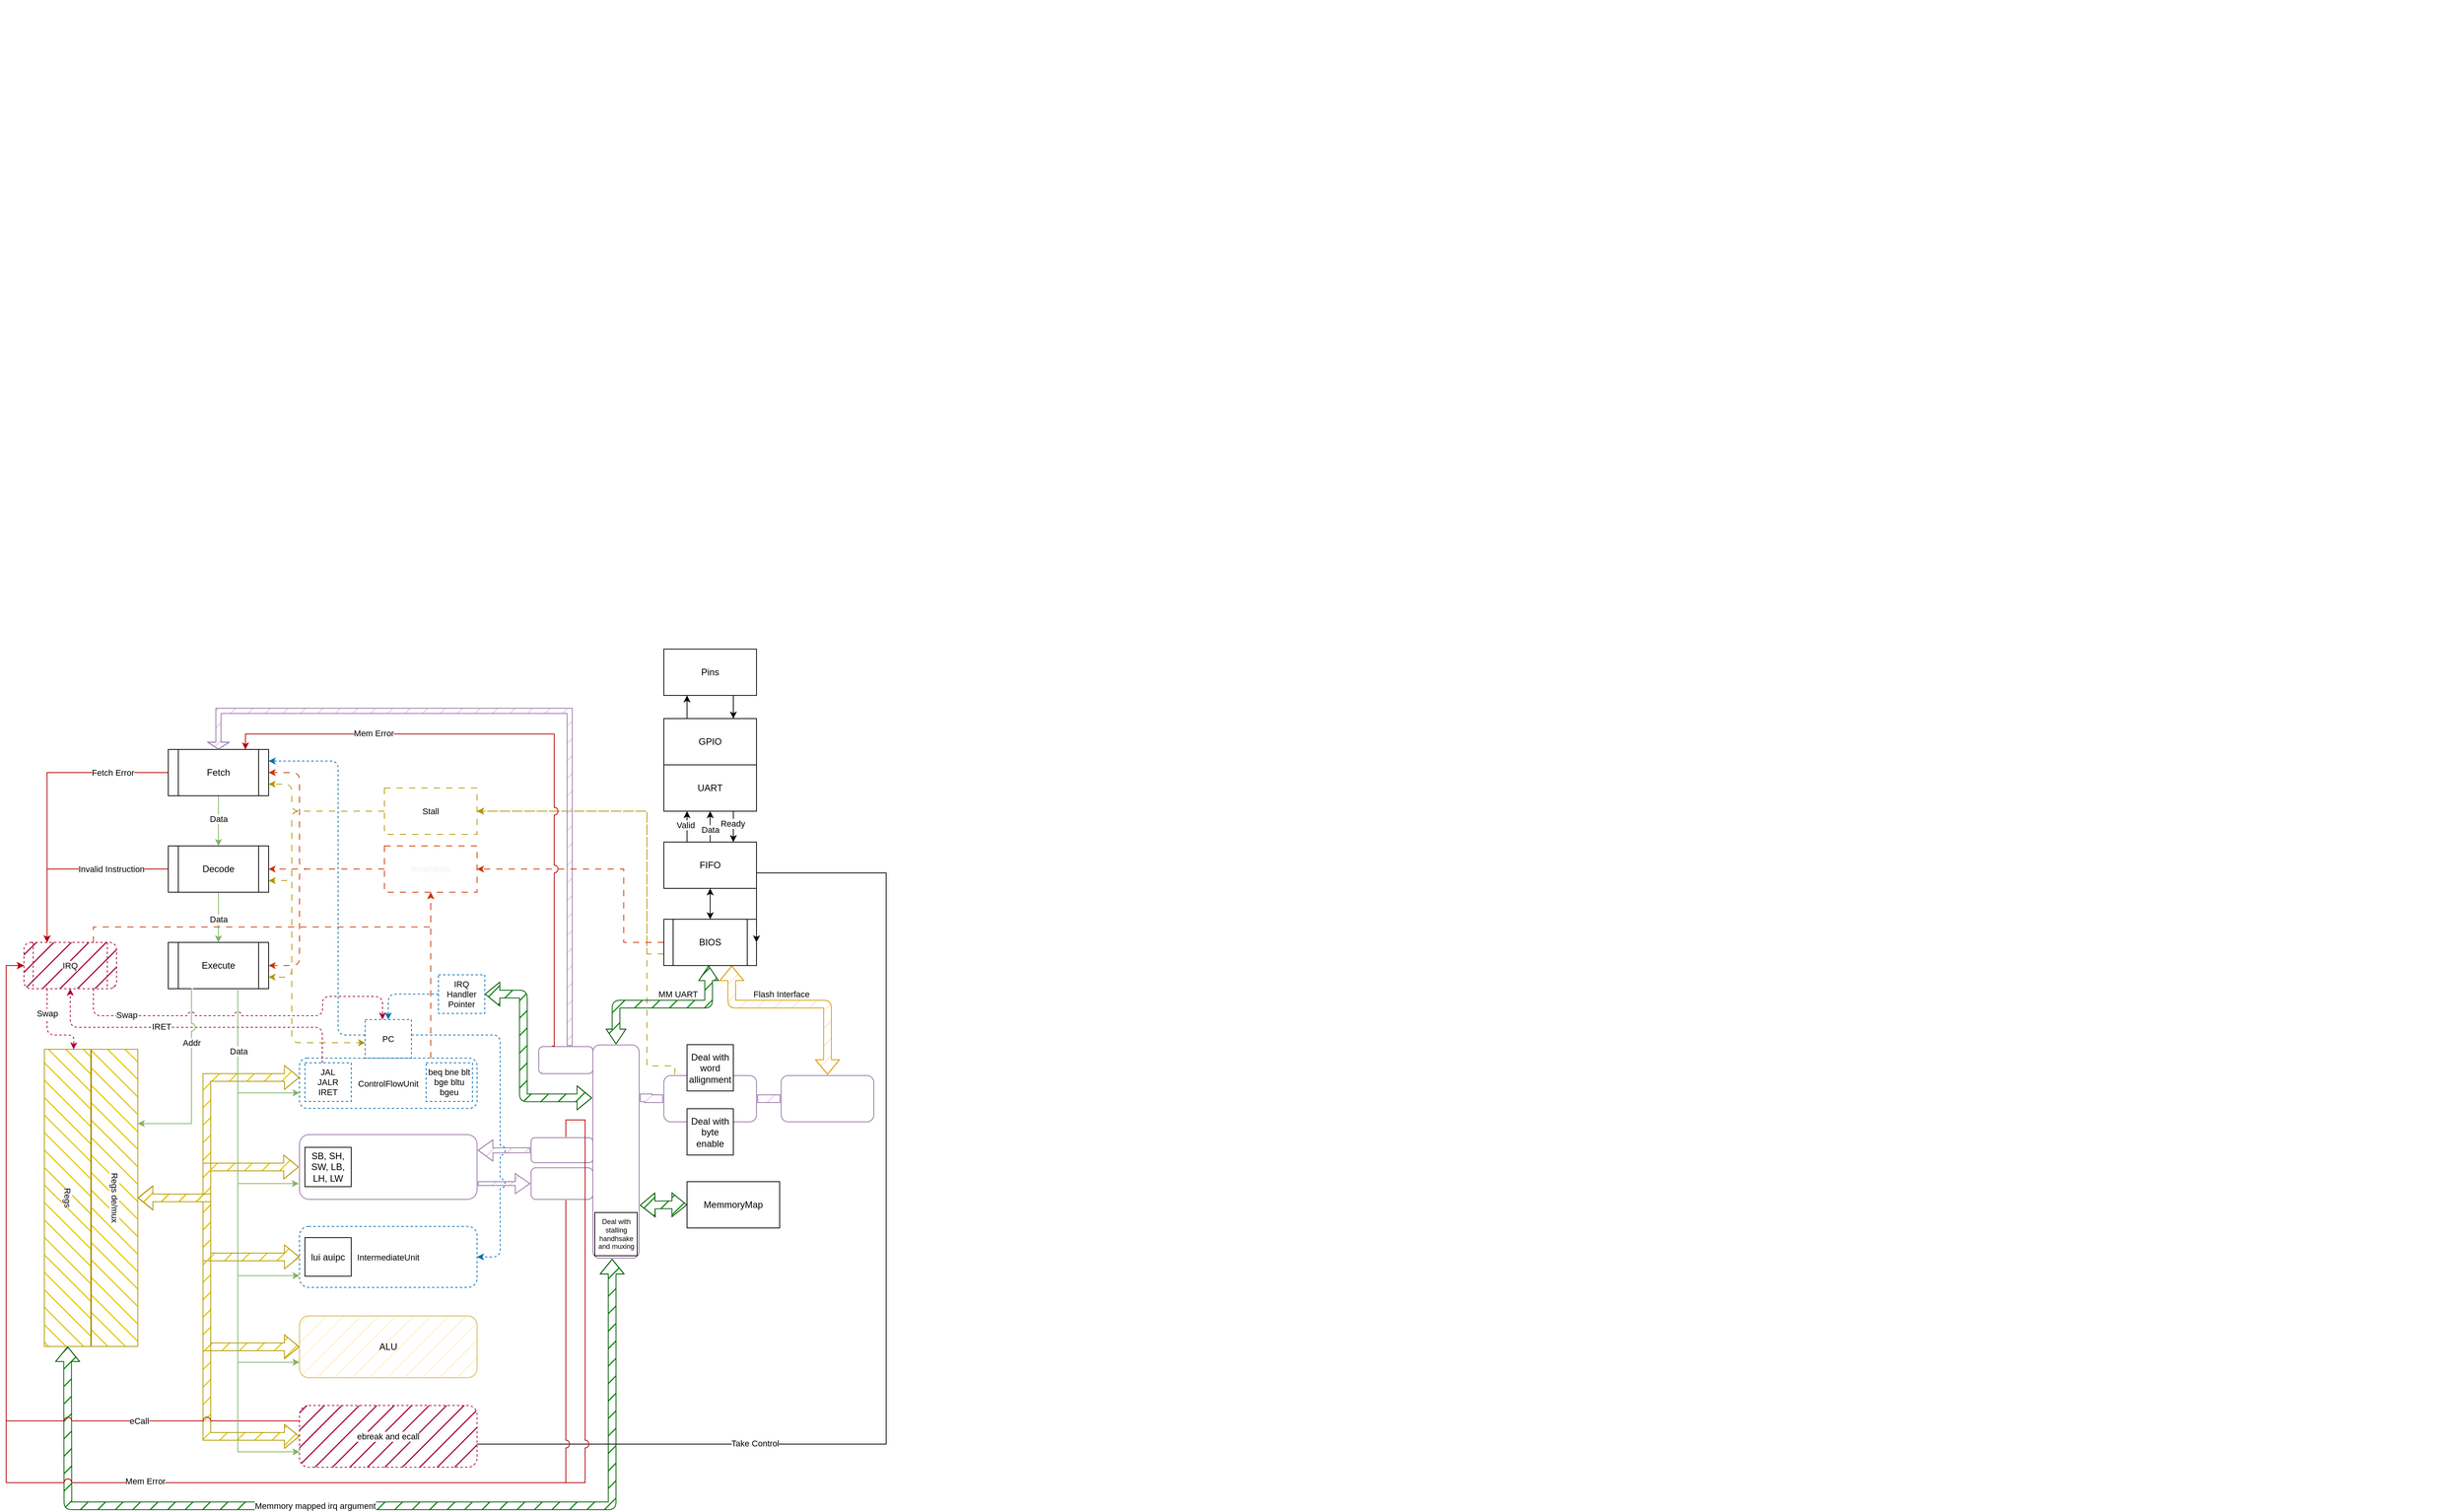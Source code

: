 <mxfile version="24.7.17">
  <diagram name="Page-1" id="JKw6xTFxa0xERZgipNU3">
    <mxGraphModel dx="1834" dy="2072" grid="1" gridSize="10" guides="1" tooltips="1" connect="1" arrows="1" fold="1" page="0" pageScale="1" pageWidth="850" pageHeight="1100" math="0" shadow="0">
      <root>
        <mxCell id="0" />
        <mxCell id="1" parent="0" />
        <mxCell id="pHQBSKNXJPz8SyYSF_2L-195" style="edgeStyle=orthogonalEdgeStyle;rounded=1;orthogonalLoop=1;jettySize=auto;html=1;entryX=1;entryY=0.5;entryDx=0;entryDy=0;strokeColor=#005700;align=center;verticalAlign=middle;fontFamily=Helvetica;fontSize=11;fontColor=default;labelBackgroundColor=default;endArrow=classic;curved=0;fillColor=#008a00;fillStyle=hatch;startArrow=block;shape=flexArrow;" edge="1" parent="1">
          <mxGeometry relative="1" as="geometry">
            <mxPoint x="-0.371" y="613.5" as="sourcePoint" />
            <mxPoint x="705.005" y="500.125" as="targetPoint" />
            <Array as="points">
              <mxPoint y="670" />
              <mxPoint y="740" />
              <mxPoint y="820" />
              <mxPoint x="705" y="820" />
            </Array>
          </mxGeometry>
        </mxCell>
        <mxCell id="pHQBSKNXJPz8SyYSF_2L-196" value="Memmory mapped irq argument" style="edgeLabel;html=1;align=center;verticalAlign=middle;resizable=0;points=[];" vertex="1" connectable="0" parent="pHQBSKNXJPz8SyYSF_2L-195">
          <mxGeometry x="-0.259" y="-1" relative="1" as="geometry">
            <mxPoint x="70" y="-1" as="offset" />
          </mxGeometry>
        </mxCell>
        <mxCell id="pHQBSKNXJPz8SyYSF_2L-239" style="edgeStyle=orthogonalEdgeStyle;rounded=0;orthogonalLoop=1;jettySize=auto;html=1;exitX=0;exitY=0.75;exitDx=0;exitDy=0;dashed=1;strokeColor=#B09500;align=center;verticalAlign=middle;fontFamily=Helvetica;fontSize=11;fontColor=default;labelBackgroundColor=default;startArrow=none;startFill=0;endArrow=classic;fillColor=#e3c800;jumpStyle=none;jumpSize=15;dashPattern=8 8;entryX=1;entryY=0.5;entryDx=0;entryDy=0;" edge="1" parent="1" source="pHQBSKNXJPz8SyYSF_2L-92" target="pHQBSKNXJPz8SyYSF_2L-231">
          <mxGeometry relative="1" as="geometry">
            <mxPoint x="540" y="-60" as="targetPoint" />
            <Array as="points">
              <mxPoint x="750" y="105" />
              <mxPoint x="750" y="-80" />
            </Array>
          </mxGeometry>
        </mxCell>
        <mxCell id="pHQBSKNXJPz8SyYSF_2L-255" style="edgeStyle=orthogonalEdgeStyle;rounded=0;orthogonalLoop=1;jettySize=auto;html=1;entryX=0.5;entryY=0;entryDx=0;entryDy=0;startArrow=classic;startFill=1;fillColor=#e3c800;fillStyle=hatch;strokeColor=#B09500;shape=flexArrow;" edge="1" parent="1" source="pHQBSKNXJPz8SyYSF_2L-34" target="pHQBSKNXJPz8SyYSF_2L-133">
          <mxGeometry relative="1" as="geometry">
            <Array as="points">
              <mxPoint x="180" y="265" />
              <mxPoint x="180" y="421" />
            </Array>
          </mxGeometry>
        </mxCell>
        <mxCell id="pHQBSKNXJPz8SyYSF_2L-282" style="edgeStyle=orthogonalEdgeStyle;rounded=1;orthogonalLoop=1;jettySize=auto;html=1;entryX=0.5;entryY=1;entryDx=0;entryDy=0;dashed=1;strokeColor=#A50040;align=center;verticalAlign=middle;fontFamily=Helvetica;fontSize=11;fontColor=default;labelBackgroundColor=default;jumpStyle=arc;jumpSize=10;endArrow=classic;curved=0;fillColor=#d80073;exitX=0;exitY=0;exitDx=22.5;exitDy=0;exitPerimeter=0;" edge="1" parent="1" source="pHQBSKNXJPz8SyYSF_2L-39" target="pHQBSKNXJPz8SyYSF_2L-181">
          <mxGeometry relative="1" as="geometry">
            <mxPoint x="280" y="230" as="sourcePoint" />
            <Array as="points">
              <mxPoint x="330" y="200" />
              <mxPoint x="3" y="200" />
            </Array>
          </mxGeometry>
        </mxCell>
        <mxCell id="pHQBSKNXJPz8SyYSF_2L-283" value="IRET" style="edgeLabel;html=1;align=center;verticalAlign=middle;resizable=0;points=[];" vertex="1" connectable="0" parent="pHQBSKNXJPz8SyYSF_2L-282">
          <mxGeometry x="0.061" y="2" relative="1" as="geometry">
            <mxPoint x="-31" y="-3" as="offset" />
          </mxGeometry>
        </mxCell>
        <mxCell id="pHQBSKNXJPz8SyYSF_2L-34" value="ControlFlowUnit" style="rounded=1;whiteSpace=wrap;html=1;align=center;labelPosition=center;verticalLabelPosition=middle;verticalAlign=middle;dashed=1;strokeColor=#006EAF;fontFamily=Helvetica;fontSize=11;fontColor=default;labelBackgroundColor=default;fillColor=none;" vertex="1" parent="1">
          <mxGeometry x="300" y="240" width="230" height="65" as="geometry" />
        </mxCell>
        <mxCell id="pHQBSKNXJPz8SyYSF_2L-62" style="edgeStyle=orthogonalEdgeStyle;rounded=0;orthogonalLoop=1;jettySize=auto;html=1;entryX=0.5;entryY=0;entryDx=0;entryDy=0;fillColor=#d5e8d4;strokeColor=#82b366;" edge="1" parent="1" source="pHQBSKNXJPz8SyYSF_2L-35" target="pHQBSKNXJPz8SyYSF_2L-36">
          <mxGeometry relative="1" as="geometry" />
        </mxCell>
        <mxCell id="pHQBSKNXJPz8SyYSF_2L-91" value="Data" style="edgeLabel;html=1;align=center;verticalAlign=middle;resizable=0;points=[];" vertex="1" connectable="0" parent="pHQBSKNXJPz8SyYSF_2L-62">
          <mxGeometry x="-0.486" y="-1" relative="1" as="geometry">
            <mxPoint x="1" y="13" as="offset" />
          </mxGeometry>
        </mxCell>
        <mxCell id="pHQBSKNXJPz8SyYSF_2L-203" style="edgeStyle=orthogonalEdgeStyle;rounded=0;orthogonalLoop=1;jettySize=auto;html=1;entryX=0.25;entryY=0;entryDx=0;entryDy=0;strokeColor=#B20000;align=center;verticalAlign=middle;fontFamily=Helvetica;fontSize=11;fontColor=default;labelBackgroundColor=default;endArrow=classic;fillColor=#e51400;" edge="1" parent="1" source="pHQBSKNXJPz8SyYSF_2L-35" target="pHQBSKNXJPz8SyYSF_2L-181">
          <mxGeometry relative="1" as="geometry" />
        </mxCell>
        <mxCell id="pHQBSKNXJPz8SyYSF_2L-206" value="Fetch Error" style="edgeLabel;html=1;align=center;verticalAlign=middle;resizable=0;points=[];" vertex="1" connectable="0" parent="pHQBSKNXJPz8SyYSF_2L-203">
          <mxGeometry x="-0.55" y="-1" relative="1" as="geometry">
            <mxPoint x="13" y="1" as="offset" />
          </mxGeometry>
        </mxCell>
        <mxCell id="pHQBSKNXJPz8SyYSF_2L-35" value="Fetch" style="shape=process;whiteSpace=wrap;html=1;backgroundOutline=1;" vertex="1" parent="1">
          <mxGeometry x="130" y="-160" width="130" height="60" as="geometry" />
        </mxCell>
        <mxCell id="pHQBSKNXJPz8SyYSF_2L-61" style="edgeStyle=orthogonalEdgeStyle;rounded=0;orthogonalLoop=1;jettySize=auto;html=1;fillColor=#d5e8d4;strokeColor=#82b366;" edge="1" parent="1" source="pHQBSKNXJPz8SyYSF_2L-36" target="pHQBSKNXJPz8SyYSF_2L-37">
          <mxGeometry relative="1" as="geometry" />
        </mxCell>
        <mxCell id="pHQBSKNXJPz8SyYSF_2L-90" value="Data" style="edgeLabel;html=1;align=center;verticalAlign=middle;resizable=0;points=[];" vertex="1" connectable="0" parent="pHQBSKNXJPz8SyYSF_2L-61">
          <mxGeometry x="-0.267" relative="1" as="geometry">
            <mxPoint y="11" as="offset" />
          </mxGeometry>
        </mxCell>
        <mxCell id="pHQBSKNXJPz8SyYSF_2L-204" style="edgeStyle=orthogonalEdgeStyle;rounded=0;orthogonalLoop=1;jettySize=auto;html=1;entryX=0.25;entryY=0;entryDx=0;entryDy=0;strokeColor=#B20000;align=center;verticalAlign=middle;fontFamily=Helvetica;fontSize=11;fontColor=default;labelBackgroundColor=default;endArrow=classic;fillColor=#e51400;" edge="1" parent="1" source="pHQBSKNXJPz8SyYSF_2L-36" target="pHQBSKNXJPz8SyYSF_2L-181">
          <mxGeometry relative="1" as="geometry" />
        </mxCell>
        <mxCell id="pHQBSKNXJPz8SyYSF_2L-205" value="Invalid Instruction" style="edgeLabel;html=1;align=center;verticalAlign=middle;resizable=0;points=[];" vertex="1" connectable="0" parent="pHQBSKNXJPz8SyYSF_2L-204">
          <mxGeometry x="-0.32" relative="1" as="geometry">
            <mxPoint x="11" as="offset" />
          </mxGeometry>
        </mxCell>
        <mxCell id="pHQBSKNXJPz8SyYSF_2L-36" value="Decode" style="shape=process;whiteSpace=wrap;html=1;backgroundOutline=1;" vertex="1" parent="1">
          <mxGeometry x="130" y="-35" width="130" height="60" as="geometry" />
        </mxCell>
        <mxCell id="pHQBSKNXJPz8SyYSF_2L-37" value="Execute" style="shape=process;whiteSpace=wrap;html=1;backgroundOutline=1;" vertex="1" parent="1">
          <mxGeometry x="130" y="90" width="130" height="60" as="geometry" />
        </mxCell>
        <mxCell id="pHQBSKNXJPz8SyYSF_2L-247" style="edgeStyle=orthogonalEdgeStyle;rounded=0;orthogonalLoop=1;jettySize=auto;html=1;exitX=1;exitY=0.25;exitDx=0;exitDy=0;entryX=0;entryY=0.5;entryDx=0;entryDy=0;shape=flexArrow;fillColor=#e1d5e7;fillStyle=hatch;width=6.5;endSize=3.83;endWidth=13.25;startArrow=block;endArrow=none;endFill=0;strokeColor=#9673a6;" edge="1" parent="1" source="pHQBSKNXJPz8SyYSF_2L-38" target="pHQBSKNXJPz8SyYSF_2L-53">
          <mxGeometry relative="1" as="geometry" />
        </mxCell>
        <mxCell id="pHQBSKNXJPz8SyYSF_2L-254" style="edgeStyle=orthogonalEdgeStyle;rounded=0;orthogonalLoop=1;jettySize=auto;html=1;entryX=0.5;entryY=0;entryDx=0;entryDy=0;startArrow=classic;startFill=1;fillColor=#e3c800;fillStyle=hatch;strokeColor=#B09500;shape=flexArrow;" edge="1" parent="1" source="pHQBSKNXJPz8SyYSF_2L-38" target="pHQBSKNXJPz8SyYSF_2L-133">
          <mxGeometry relative="1" as="geometry">
            <Array as="points">
              <mxPoint x="180" y="381" />
              <mxPoint x="180" y="421" />
            </Array>
          </mxGeometry>
        </mxCell>
        <mxCell id="pHQBSKNXJPz8SyYSF_2L-38" value="LoadStoreUnit" style="rounded=1;whiteSpace=wrap;html=1;align=center;fillColor=none;strokeColor=#9673a6;fillStyle=hatch;fontColor=#ffffff;labelBackgroundColor=default;labelBorderColor=none;textShadow=0;glass=0;perimeterSpacing=1;" vertex="1" parent="1">
          <mxGeometry x="300" y="339" width="230" height="84" as="geometry" />
        </mxCell>
        <mxCell id="pHQBSKNXJPz8SyYSF_2L-39" value="JAL&lt;div&gt;JALR&lt;/div&gt;&lt;div&gt;IRET&lt;/div&gt;" style="shape=note;whiteSpace=wrap;html=1;backgroundOutline=1;darkOpacity=0.05;size=0;rounded=1;dashed=1;strokeColor=#006EAF;align=center;verticalAlign=middle;fontFamily=Helvetica;fontSize=11;fontColor=default;labelBackgroundColor=default;fillColor=none;" vertex="1" parent="1">
          <mxGeometry x="307" y="246" width="60" height="50" as="geometry" />
        </mxCell>
        <mxCell id="pHQBSKNXJPz8SyYSF_2L-40" value="SB, SH, SW, LB, LH, LW" style="shape=note;whiteSpace=wrap;html=1;backgroundOutline=1;darkOpacity=0.05;size=0;" vertex="1" parent="1">
          <mxGeometry x="307" y="355.5" width="60" height="51" as="geometry" />
        </mxCell>
        <mxCell id="pHQBSKNXJPz8SyYSF_2L-41" value="beq bne blt bge bltu bgeu" style="shape=note;whiteSpace=wrap;html=1;backgroundOutline=1;darkOpacity=0.05;size=0;rounded=1;dashed=1;strokeColor=#006EAF;align=center;verticalAlign=middle;fontFamily=Helvetica;fontSize=11;fontColor=default;labelBackgroundColor=default;fillColor=none;" vertex="1" parent="1">
          <mxGeometry x="464" y="246" width="60" height="50" as="geometry" />
        </mxCell>
        <mxCell id="pHQBSKNXJPz8SyYSF_2L-253" style="edgeStyle=orthogonalEdgeStyle;rounded=0;orthogonalLoop=1;jettySize=auto;html=1;entryX=0.5;entryY=0;entryDx=0;entryDy=0;startArrow=classic;startFill=1;fillColor=#e3c800;fillStyle=hatch;strokeColor=#B09500;shape=flexArrow;" edge="1" parent="1" source="pHQBSKNXJPz8SyYSF_2L-42" target="pHQBSKNXJPz8SyYSF_2L-133">
          <mxGeometry relative="1" as="geometry">
            <Array as="points">
              <mxPoint x="180" y="497" />
              <mxPoint x="180" y="421" />
            </Array>
          </mxGeometry>
        </mxCell>
        <mxCell id="pHQBSKNXJPz8SyYSF_2L-42" value="IntermediateUnit" style="rounded=1;whiteSpace=wrap;html=1;align=center;dashed=1;strokeColor=#006EAF;verticalAlign=middle;fontFamily=Helvetica;fontSize=11;fontColor=default;labelBackgroundColor=default;fillColor=none;" vertex="1" parent="1">
          <mxGeometry x="300" y="458" width="230" height="79" as="geometry" />
        </mxCell>
        <mxCell id="pHQBSKNXJPz8SyYSF_2L-43" value="lui auipc" style="shape=note;whiteSpace=wrap;html=1;backgroundOutline=1;darkOpacity=0.05;size=0;" vertex="1" parent="1">
          <mxGeometry x="307" y="472.5" width="60" height="50" as="geometry" />
        </mxCell>
        <mxCell id="pHQBSKNXJPz8SyYSF_2L-46" style="edgeStyle=orthogonalEdgeStyle;rounded=0;orthogonalLoop=1;jettySize=auto;html=1;entryX=0;entryY=0.5;entryDx=0;entryDy=0;fillStyle=hatch;strokeColor=#9673a6;align=center;verticalAlign=middle;fontFamily=Helvetica;fontSize=11;fontColor=default;labelBackgroundColor=default;endArrow=none;endFill=0;fillColor=#e1d5e7;shape=flexArrow;" edge="1" parent="1" source="pHQBSKNXJPz8SyYSF_2L-44" target="pHQBSKNXJPz8SyYSF_2L-45">
          <mxGeometry relative="1" as="geometry" />
        </mxCell>
        <mxCell id="pHQBSKNXJPz8SyYSF_2L-49" style="edgeStyle=orthogonalEdgeStyle;rounded=0;orthogonalLoop=1;jettySize=auto;html=1;entryX=0.25;entryY=0;entryDx=0;entryDy=0;shape=flexArrow;endArrow=none;endFill=0;fillColor=#e1d5e7;fillStyle=hatch;strokeColor=#9673a6;" edge="1" parent="1" source="pHQBSKNXJPz8SyYSF_2L-44" target="pHQBSKNXJPz8SyYSF_2L-48">
          <mxGeometry relative="1" as="geometry" />
        </mxCell>
        <mxCell id="pHQBSKNXJPz8SyYSF_2L-238" style="edgeStyle=orthogonalEdgeStyle;rounded=0;orthogonalLoop=1;jettySize=auto;html=1;dashed=1;strokeColor=#B09500;align=center;verticalAlign=middle;fontFamily=Helvetica;fontSize=11;fontColor=default;labelBackgroundColor=default;startArrow=none;startFill=0;endArrow=classic;fillColor=#e3c800;dashPattern=8 8;jumpStyle=none;jumpSize=15;entryX=1;entryY=0.5;entryDx=0;entryDy=0;exitX=0.125;exitY=-0.01;exitDx=0;exitDy=0;exitPerimeter=0;" edge="1" parent="1" source="pHQBSKNXJPz8SyYSF_2L-44" target="pHQBSKNXJPz8SyYSF_2L-231">
          <mxGeometry relative="1" as="geometry">
            <mxPoint x="780" y="230" as="sourcePoint" />
            <mxPoint x="570" y="-50" as="targetPoint" />
            <Array as="points">
              <mxPoint x="787" y="250" />
              <mxPoint x="750" y="250" />
              <mxPoint x="750" y="-80" />
            </Array>
          </mxGeometry>
        </mxCell>
        <mxCell id="pHQBSKNXJPz8SyYSF_2L-44" value="MemoryAccessUnit " style="rounded=1;whiteSpace=wrap;html=1;fillStyle=hatch;strokeColor=#9673a6;align=center;verticalAlign=middle;fontFamily=Helvetica;fontSize=12;fontColor=#ffffff;labelBorderColor=none;labelBackgroundColor=default;fillColor=none;glass=0;perimeterSpacing=1;" vertex="1" parent="1">
          <mxGeometry x="772" y="262.5" width="120" height="60" as="geometry" />
        </mxCell>
        <mxCell id="pHQBSKNXJPz8SyYSF_2L-45" value="RAM (Byte[4] window)&lt;div&gt;Word sized&lt;/div&gt;" style="rounded=1;whiteSpace=wrap;html=1;fillStyle=hatch;strokeColor=#9673a6;align=center;verticalAlign=middle;fontFamily=Helvetica;fontSize=12;fontColor=#ffffff;labelBorderColor=none;labelBackgroundColor=default;fillColor=none;glass=0;perimeterSpacing=1;" vertex="1" parent="1">
          <mxGeometry x="924" y="262.5" width="120" height="60" as="geometry" />
        </mxCell>
        <mxCell id="pHQBSKNXJPz8SyYSF_2L-47" value="Deal with byte enable" style="shape=note;whiteSpace=wrap;html=1;backgroundOutline=1;darkOpacity=0.05;size=0;" vertex="1" parent="1">
          <mxGeometry x="802" y="305.5" width="60" height="60" as="geometry" />
        </mxCell>
        <mxCell id="pHQBSKNXJPz8SyYSF_2L-240" value="&lt;div&gt;&lt;br&gt;&lt;/div&gt;&lt;div&gt;&lt;br&gt;&lt;/div&gt;" style="edgeStyle=orthogonalEdgeStyle;rounded=1;orthogonalLoop=1;jettySize=auto;html=1;jumpStyle=arc;jumpSize=10;fillStyle=hatch;strokeColor=#005700;align=center;verticalAlign=middle;fontFamily=Helvetica;fontSize=11;fontColor=default;labelBackgroundColor=default;startArrow=block;endArrow=classic;curved=0;fillColor=#008a00;endWidth=14.483;startWidth=14.483;shape=flexArrow;" edge="1" parent="1" source="pHQBSKNXJPz8SyYSF_2L-48" target="pHQBSKNXJPz8SyYSF_2L-92">
          <mxGeometry relative="1" as="geometry">
            <Array as="points">
              <mxPoint x="710" y="170" />
              <mxPoint x="830" y="170" />
            </Array>
          </mxGeometry>
        </mxCell>
        <mxCell id="pHQBSKNXJPz8SyYSF_2L-242" value="MM UART" style="edgeLabel;html=1;align=center;verticalAlign=middle;resizable=0;points=[];rounded=1;dashed=1;dashPattern=8 8;fillStyle=hatch;strokeColor=#005700;fontFamily=Helvetica;fontSize=11;fontColor=default;labelBackgroundColor=default;fillColor=#008a00;" vertex="1" connectable="0" parent="pHQBSKNXJPz8SyYSF_2L-240">
          <mxGeometry x="-0.777" relative="1" as="geometry">
            <mxPoint x="80" y="-41" as="offset" />
          </mxGeometry>
        </mxCell>
        <mxCell id="pHQBSKNXJPz8SyYSF_2L-48" value="MemArbiter" style="rounded=1;whiteSpace=wrap;html=1;rotation=90;fillStyle=hatch;strokeColor=#9673a6;align=center;verticalAlign=middle;fontFamily=Helvetica;fontSize=12;fontColor=#ffffff;labelBorderColor=none;labelBackgroundColor=default;fillColor=none;glass=0;perimeterSpacing=1;" vertex="1" parent="1">
          <mxGeometry x="571.88" y="331" width="276.25" height="60" as="geometry" />
        </mxCell>
        <mxCell id="pHQBSKNXJPz8SyYSF_2L-50" value="Deal with stalling handhsake and muxing" style="shape=note;whiteSpace=wrap;html=1;backgroundOutline=1;darkOpacity=0.05;size=0;fontSize=9;" vertex="1" parent="1">
          <mxGeometry x="682.5" y="440" width="55" height="56" as="geometry" />
        </mxCell>
        <mxCell id="pHQBSKNXJPz8SyYSF_2L-248" style="edgeStyle=orthogonalEdgeStyle;rounded=0;orthogonalLoop=1;jettySize=auto;html=1;entryX=1;entryY=0.75;entryDx=0;entryDy=0;shape=flexArrow;width=5;endSize=5;fillColor=#e1d5e7;fillStyle=hatch;endWidth=12.5;startArrow=block;endArrow=none;endFill=0;strokeColor=#9673a6;" edge="1" parent="1" source="pHQBSKNXJPz8SyYSF_2L-51" target="pHQBSKNXJPz8SyYSF_2L-38">
          <mxGeometry relative="1" as="geometry" />
        </mxCell>
        <mxCell id="pHQBSKNXJPz8SyYSF_2L-51" value="Write Port" style="rounded=1;whiteSpace=wrap;html=1;fillStyle=hatch;strokeColor=#9673a6;align=center;verticalAlign=middle;fontFamily=Helvetica;fontSize=12;fontColor=#ffffff;labelBorderColor=none;labelBackgroundColor=default;fillColor=none;glass=0;perimeterSpacing=1;" vertex="1" parent="1">
          <mxGeometry x="600" y="382" width="80" height="41" as="geometry" />
        </mxCell>
        <mxCell id="pHQBSKNXJPz8SyYSF_2L-169" style="edgeStyle=orthogonalEdgeStyle;rounded=0;orthogonalLoop=1;jettySize=auto;html=1;entryX=0.5;entryY=0;entryDx=0;entryDy=0;jumpStyle=arc;jumpSize=10;shape=flexArrow;fillColor=#e1d5e7;fillStyle=hatch;strokeWidth=1;strokeColor=#9673a6;align=center;verticalAlign=middle;fontFamily=Helvetica;fontSize=11;fontColor=default;labelBackgroundColor=default;endArrow=classic;endSize=2.608;width=6.667;" edge="1" parent="1" source="pHQBSKNXJPz8SyYSF_2L-52" target="pHQBSKNXJPz8SyYSF_2L-35">
          <mxGeometry relative="1" as="geometry">
            <Array as="points">
              <mxPoint x="650" y="-210" />
              <mxPoint x="195" y="-210" />
            </Array>
          </mxGeometry>
        </mxCell>
        <mxCell id="pHQBSKNXJPz8SyYSF_2L-52" value="Read Port&lt;div&gt;A&lt;/div&gt;" style="rounded=1;whiteSpace=wrap;html=1;fillStyle=hatch;strokeColor=#9673a6;align=center;verticalAlign=middle;fontFamily=Helvetica;fontSize=12;fontColor=#ffffff;labelBorderColor=none;labelBackgroundColor=default;fillColor=none;glass=0;perimeterSpacing=1;" vertex="1" parent="1">
          <mxGeometry x="610" y="225" width="70" height="35" as="geometry" />
        </mxCell>
        <mxCell id="pHQBSKNXJPz8SyYSF_2L-53" value="Read Port&lt;div&gt;B&lt;/div&gt;" style="rounded=1;whiteSpace=wrap;html=1;fillStyle=hatch;strokeColor=#9673a6;align=center;verticalAlign=middle;fontFamily=Helvetica;fontSize=12;fontColor=#ffffff;labelBorderColor=none;labelBackgroundColor=default;fillColor=none;glass=0;perimeterSpacing=1;" vertex="1" parent="1">
          <mxGeometry x="600" y="343" width="80" height="32.5" as="geometry" />
        </mxCell>
        <mxCell id="pHQBSKNXJPz8SyYSF_2L-143" style="edgeStyle=orthogonalEdgeStyle;rounded=1;orthogonalLoop=1;jettySize=auto;html=1;entryX=1;entryY=0.5;entryDx=0;entryDy=0;dashed=1;strokeColor=#006EAF;align=center;verticalAlign=middle;fontFamily=Helvetica;fontSize=11;fontColor=default;labelBackgroundColor=default;endArrow=classic;curved=0;fillColor=#1ba1e2;jumpStyle=arc;jumpSize=13;" edge="1" parent="1" source="pHQBSKNXJPz8SyYSF_2L-57" target="pHQBSKNXJPz8SyYSF_2L-42">
          <mxGeometry relative="1" as="geometry">
            <Array as="points">
              <mxPoint x="560" y="210" />
              <mxPoint x="560" y="498" />
            </Array>
          </mxGeometry>
        </mxCell>
        <mxCell id="pHQBSKNXJPz8SyYSF_2L-57" value="PC" style="shape=note;whiteSpace=wrap;html=1;backgroundOutline=1;darkOpacity=0.05;size=0;rounded=1;dashed=1;strokeColor=#006EAF;align=center;verticalAlign=middle;fontFamily=Helvetica;fontSize=11;fontColor=default;labelBackgroundColor=default;fillColor=none;" vertex="1" parent="1">
          <mxGeometry x="385" y="190" width="60" height="50" as="geometry" />
        </mxCell>
        <mxCell id="pHQBSKNXJPz8SyYSF_2L-93" style="edgeStyle=orthogonalEdgeStyle;rounded=1;orthogonalLoop=1;jettySize=auto;html=1;fillStyle=hatch;strokeColor=#d79b00;align=center;verticalAlign=middle;fontFamily=Helvetica;fontSize=11;fontColor=default;labelBackgroundColor=default;jumpStyle=arc;jumpSize=10;startArrow=block;endArrow=classic;curved=0;fillColor=#ffe6cc;shape=flexArrow;" edge="1" parent="1" source="pHQBSKNXJPz8SyYSF_2L-92" target="pHQBSKNXJPz8SyYSF_2L-45">
          <mxGeometry relative="1" as="geometry">
            <Array as="points">
              <mxPoint x="860" y="170" />
              <mxPoint x="984" y="170" />
            </Array>
          </mxGeometry>
        </mxCell>
        <mxCell id="pHQBSKNXJPz8SyYSF_2L-243" value="Flash Interface" style="edgeLabel;html=1;align=center;verticalAlign=middle;resizable=0;points=[];rounded=1;fillStyle=hatch;strokeColor=#005700;fontFamily=Helvetica;fontSize=11;fontColor=default;labelBackgroundColor=default;fillColor=#008a00;" vertex="1" connectable="0" parent="pHQBSKNXJPz8SyYSF_2L-93">
          <mxGeometry x="-0.062" y="-2" relative="1" as="geometry">
            <mxPoint x="-11" y="-15" as="offset" />
          </mxGeometry>
        </mxCell>
        <mxCell id="pHQBSKNXJPz8SyYSF_2L-145" style="edgeStyle=orthogonalEdgeStyle;rounded=0;orthogonalLoop=1;jettySize=auto;html=1;entryX=1;entryY=0.5;entryDx=0;entryDy=0;jumpStyle=none;jumpSize=15;dashed=1;dashPattern=8 8;strokeColor=#C73500;align=center;verticalAlign=middle;fontFamily=Helvetica;fontSize=11;fontColor=default;labelBackgroundColor=default;endArrow=classic;fillColor=#fa6800;" edge="1" parent="1" source="pHQBSKNXJPz8SyYSF_2L-92" target="pHQBSKNXJPz8SyYSF_2L-116">
          <mxGeometry relative="1" as="geometry">
            <Array as="points">
              <mxPoint x="720" y="90" />
              <mxPoint x="720" y="-5" />
            </Array>
          </mxGeometry>
        </mxCell>
        <mxCell id="pHQBSKNXJPz8SyYSF_2L-92" value="BIOS" style="shape=process;whiteSpace=wrap;html=1;backgroundOutline=1;" vertex="1" parent="1">
          <mxGeometry x="772" y="60" width="120" height="60" as="geometry" />
        </mxCell>
        <mxCell id="pHQBSKNXJPz8SyYSF_2L-101" style="edgeStyle=orthogonalEdgeStyle;rounded=0;orthogonalLoop=1;jettySize=auto;html=1;exitX=0.25;exitY=0;exitDx=0;exitDy=0;entryX=0.25;entryY=1;entryDx=0;entryDy=0;" edge="1" parent="1" source="pHQBSKNXJPz8SyYSF_2L-95" target="pHQBSKNXJPz8SyYSF_2L-99">
          <mxGeometry relative="1" as="geometry" />
        </mxCell>
        <mxCell id="pHQBSKNXJPz8SyYSF_2L-95" value="GPIO" style="rounded=0;whiteSpace=wrap;html=1;" vertex="1" parent="1">
          <mxGeometry x="772" y="-200" width="120" height="60" as="geometry" />
        </mxCell>
        <mxCell id="pHQBSKNXJPz8SyYSF_2L-126" style="edgeStyle=orthogonalEdgeStyle;rounded=0;orthogonalLoop=1;jettySize=auto;html=1;exitX=0.75;exitY=1;exitDx=0;exitDy=0;entryX=0.75;entryY=0;entryDx=0;entryDy=0;" edge="1" parent="1" source="pHQBSKNXJPz8SyYSF_2L-96" target="pHQBSKNXJPz8SyYSF_2L-121">
          <mxGeometry relative="1" as="geometry" />
        </mxCell>
        <mxCell id="pHQBSKNXJPz8SyYSF_2L-127" value="Ready" style="edgeLabel;html=1;align=center;verticalAlign=middle;resizable=0;points=[];" vertex="1" connectable="0" parent="pHQBSKNXJPz8SyYSF_2L-126">
          <mxGeometry x="-0.2" y="-1" relative="1" as="geometry">
            <mxPoint as="offset" />
          </mxGeometry>
        </mxCell>
        <mxCell id="pHQBSKNXJPz8SyYSF_2L-96" value="UART" style="rounded=0;whiteSpace=wrap;html=1;" vertex="1" parent="1">
          <mxGeometry x="772" y="-140" width="120" height="60" as="geometry" />
        </mxCell>
        <mxCell id="pHQBSKNXJPz8SyYSF_2L-102" style="edgeStyle=orthogonalEdgeStyle;rounded=0;orthogonalLoop=1;jettySize=auto;html=1;exitX=0.75;exitY=1;exitDx=0;exitDy=0;entryX=0.75;entryY=0;entryDx=0;entryDy=0;" edge="1" parent="1" source="pHQBSKNXJPz8SyYSF_2L-99" target="pHQBSKNXJPz8SyYSF_2L-95">
          <mxGeometry relative="1" as="geometry" />
        </mxCell>
        <mxCell id="pHQBSKNXJPz8SyYSF_2L-99" value="Pins" style="rounded=0;whiteSpace=wrap;html=1;" vertex="1" parent="1">
          <mxGeometry x="772" y="-290" width="120" height="60" as="geometry" />
        </mxCell>
        <mxCell id="pHQBSKNXJPz8SyYSF_2L-252" style="edgeStyle=orthogonalEdgeStyle;rounded=0;orthogonalLoop=1;jettySize=auto;html=1;entryX=0.5;entryY=0;entryDx=0;entryDy=0;startArrow=classic;startFill=1;fillColor=#e3c800;fillStyle=hatch;strokeColor=#B09500;shape=flexArrow;" edge="1" parent="1" source="pHQBSKNXJPz8SyYSF_2L-109" target="pHQBSKNXJPz8SyYSF_2L-133">
          <mxGeometry relative="1" as="geometry">
            <Array as="points">
              <mxPoint x="180" y="614" />
              <mxPoint x="180" y="421" />
            </Array>
          </mxGeometry>
        </mxCell>
        <mxCell id="pHQBSKNXJPz8SyYSF_2L-109" value="ALU" style="rounded=1;whiteSpace=wrap;html=1;align=center;fillColor=#fff2cc;strokeColor=#d6b656;fillStyle=hatch;" vertex="1" parent="1">
          <mxGeometry x="300" y="574" width="230" height="80" as="geometry" />
        </mxCell>
        <mxCell id="pHQBSKNXJPz8SyYSF_2L-111" style="edgeStyle=orthogonalEdgeStyle;rounded=0;orthogonalLoop=1;jettySize=auto;html=1;entryX=1;entryY=0.5;entryDx=0;entryDy=0;" edge="1" parent="1" source="pHQBSKNXJPz8SyYSF_2L-110" target="pHQBSKNXJPz8SyYSF_2L-92">
          <mxGeometry relative="1" as="geometry">
            <Array as="points">
              <mxPoint x="1060" y="740" />
              <mxPoint x="1060" />
            </Array>
          </mxGeometry>
        </mxCell>
        <mxCell id="pHQBSKNXJPz8SyYSF_2L-114" value="Take Control" style="edgeLabel;html=1;align=center;verticalAlign=middle;resizable=0;points=[];" vertex="1" connectable="0" parent="pHQBSKNXJPz8SyYSF_2L-111">
          <mxGeometry x="-0.529" y="1" relative="1" as="geometry">
            <mxPoint as="offset" />
          </mxGeometry>
        </mxCell>
        <mxCell id="pHQBSKNXJPz8SyYSF_2L-251" style="edgeStyle=orthogonalEdgeStyle;rounded=0;orthogonalLoop=1;jettySize=auto;html=1;entryX=0.5;entryY=0;entryDx=0;entryDy=0;startArrow=classic;startFill=1;fillColor=#e3c800;fillStyle=hatch;strokeColor=#B09500;shape=flexArrow;" edge="1" parent="1" source="pHQBSKNXJPz8SyYSF_2L-110" target="pHQBSKNXJPz8SyYSF_2L-133">
          <mxGeometry relative="1" as="geometry">
            <Array as="points">
              <mxPoint x="180" y="730" />
              <mxPoint x="180" y="421" />
            </Array>
          </mxGeometry>
        </mxCell>
        <mxCell id="pHQBSKNXJPz8SyYSF_2L-273" style="edgeStyle=orthogonalEdgeStyle;rounded=0;orthogonalLoop=1;jettySize=auto;html=1;entryX=0;entryY=0.5;entryDx=0;entryDy=0;strokeColor=#B20000;align=center;verticalAlign=middle;fontFamily=Helvetica;fontSize=11;fontColor=default;labelBackgroundColor=default;jumpStyle=arc;jumpSize=10;endArrow=classic;fillColor=#e51400;" edge="1" parent="1" source="pHQBSKNXJPz8SyYSF_2L-110" target="pHQBSKNXJPz8SyYSF_2L-181">
          <mxGeometry relative="1" as="geometry">
            <Array as="points">
              <mxPoint x="-80" y="710" />
              <mxPoint x="-80" y="120" />
            </Array>
          </mxGeometry>
        </mxCell>
        <mxCell id="pHQBSKNXJPz8SyYSF_2L-275" value="eCall" style="edgeLabel;html=1;align=center;verticalAlign=middle;resizable=0;points=[];" vertex="1" connectable="0" parent="pHQBSKNXJPz8SyYSF_2L-273">
          <mxGeometry x="-0.58" relative="1" as="geometry">
            <mxPoint as="offset" />
          </mxGeometry>
        </mxCell>
        <mxCell id="pHQBSKNXJPz8SyYSF_2L-110" value="ebreak and ecall" style="rounded=1;whiteSpace=wrap;html=1;align=center;dashed=1;strokeColor=#A50040;verticalAlign=middle;fontFamily=Helvetica;fontSize=11;fontColor=default;labelBackgroundColor=default;fillColor=#A50040;fillStyle=hatch;" vertex="1" parent="1">
          <mxGeometry x="300" y="690" width="230" height="80" as="geometry" />
        </mxCell>
        <mxCell id="pHQBSKNXJPz8SyYSF_2L-117" style="edgeStyle=orthogonalEdgeStyle;rounded=1;orthogonalLoop=1;jettySize=auto;html=1;entryX=1;entryY=0.5;entryDx=0;entryDy=0;dashed=1;dashPattern=8 8;fillColor=#fa6800;strokeColor=#C73500;jumpStyle=arc;jumpSize=10;curved=0;" edge="1" parent="1" source="pHQBSKNXJPz8SyYSF_2L-116" target="pHQBSKNXJPz8SyYSF_2L-36">
          <mxGeometry relative="1" as="geometry" />
        </mxCell>
        <mxCell id="pHQBSKNXJPz8SyYSF_2L-118" style="edgeStyle=orthogonalEdgeStyle;rounded=1;orthogonalLoop=1;jettySize=auto;html=1;dashed=1;dashPattern=8 8;fillColor=#fa6800;strokeColor=#C73500;jumpStyle=arc;jumpSize=10;curved=0;entryX=1;entryY=0.5;entryDx=0;entryDy=0;" edge="1" parent="1" source="pHQBSKNXJPz8SyYSF_2L-116" target="pHQBSKNXJPz8SyYSF_2L-35">
          <mxGeometry relative="1" as="geometry">
            <mxPoint x="280" y="-130" as="targetPoint" />
            <Array as="points">
              <mxPoint x="300" y="-5" />
              <mxPoint x="300" y="-130" />
            </Array>
          </mxGeometry>
        </mxCell>
        <mxCell id="pHQBSKNXJPz8SyYSF_2L-116" value="Invalidate" style="rounded=0;whiteSpace=wrap;html=1;dashed=1;dashPattern=8 8;fillColor=none;fontColor=#F0F0F0;strokeColor=#C73500;" vertex="1" parent="1">
          <mxGeometry x="410" y="-35" width="120" height="60" as="geometry" />
        </mxCell>
        <mxCell id="pHQBSKNXJPz8SyYSF_2L-124" style="edgeStyle=orthogonalEdgeStyle;rounded=0;orthogonalLoop=1;jettySize=auto;html=1;exitX=0.25;exitY=0;exitDx=0;exitDy=0;entryX=0.25;entryY=1;entryDx=0;entryDy=0;" edge="1" parent="1" source="pHQBSKNXJPz8SyYSF_2L-121" target="pHQBSKNXJPz8SyYSF_2L-96">
          <mxGeometry relative="1" as="geometry" />
        </mxCell>
        <mxCell id="pHQBSKNXJPz8SyYSF_2L-128" value="Valid" style="edgeLabel;html=1;align=center;verticalAlign=middle;resizable=0;points=[];" vertex="1" connectable="0" parent="pHQBSKNXJPz8SyYSF_2L-124">
          <mxGeometry x="0.1" y="2" relative="1" as="geometry">
            <mxPoint as="offset" />
          </mxGeometry>
        </mxCell>
        <mxCell id="pHQBSKNXJPz8SyYSF_2L-125" style="edgeStyle=orthogonalEdgeStyle;rounded=0;orthogonalLoop=1;jettySize=auto;html=1;exitX=0.5;exitY=0;exitDx=0;exitDy=0;entryX=0.5;entryY=1;entryDx=0;entryDy=0;" edge="1" parent="1" source="pHQBSKNXJPz8SyYSF_2L-121" target="pHQBSKNXJPz8SyYSF_2L-96">
          <mxGeometry relative="1" as="geometry" />
        </mxCell>
        <mxCell id="pHQBSKNXJPz8SyYSF_2L-129" value="Data" style="edgeLabel;html=1;align=center;verticalAlign=middle;resizable=0;points=[];" vertex="1" connectable="0" parent="pHQBSKNXJPz8SyYSF_2L-125">
          <mxGeometry x="-0.2" relative="1" as="geometry">
            <mxPoint as="offset" />
          </mxGeometry>
        </mxCell>
        <mxCell id="pHQBSKNXJPz8SyYSF_2L-144" style="edgeStyle=orthogonalEdgeStyle;rounded=0;orthogonalLoop=1;jettySize=auto;html=1;entryX=0.5;entryY=0;entryDx=0;entryDy=0;startArrow=classic;startFill=1;" edge="1" parent="1" source="pHQBSKNXJPz8SyYSF_2L-121" target="pHQBSKNXJPz8SyYSF_2L-92">
          <mxGeometry relative="1" as="geometry" />
        </mxCell>
        <mxCell id="pHQBSKNXJPz8SyYSF_2L-119" style="edgeStyle=orthogonalEdgeStyle;rounded=1;orthogonalLoop=1;jettySize=auto;html=1;entryX=1;entryY=0.5;entryDx=0;entryDy=0;dashed=1;dashPattern=8 8;fillColor=#fa6800;strokeColor=#C73500;jumpStyle=arc;jumpSize=10;curved=0;" edge="1" parent="1" source="pHQBSKNXJPz8SyYSF_2L-116" target="pHQBSKNXJPz8SyYSF_2L-37">
          <mxGeometry relative="1" as="geometry">
            <Array as="points">
              <mxPoint x="300" y="-5" />
              <mxPoint x="300" y="120" />
            </Array>
          </mxGeometry>
        </mxCell>
        <mxCell id="pHQBSKNXJPz8SyYSF_2L-121" value="FIFO" style="rounded=0;whiteSpace=wrap;html=1;" vertex="1" parent="1">
          <mxGeometry x="772" y="-40" width="120" height="60" as="geometry" />
        </mxCell>
        <mxCell id="pHQBSKNXJPz8SyYSF_2L-132" style="edgeStyle=orthogonalEdgeStyle;rounded=1;orthogonalLoop=1;jettySize=auto;html=1;entryX=0.75;entryY=0;entryDx=0;entryDy=0;fillStyle=hatch;strokeColor=#005700;align=center;verticalAlign=middle;fontFamily=Helvetica;fontSize=11;fontColor=default;labelBackgroundColor=default;startArrow=block;endArrow=classic;curved=0;fillColor=#008a00;shape=flexArrow;" edge="1" parent="1" source="pHQBSKNXJPz8SyYSF_2L-131" target="pHQBSKNXJPz8SyYSF_2L-48">
          <mxGeometry relative="1" as="geometry" />
        </mxCell>
        <mxCell id="pHQBSKNXJPz8SyYSF_2L-131" value="MemmoryMap" style="rounded=0;whiteSpace=wrap;html=1;" vertex="1" parent="1">
          <mxGeometry x="802" y="400" width="120" height="60" as="geometry" />
        </mxCell>
        <mxCell id="pHQBSKNXJPz8SyYSF_2L-133" value="Regs de/m&lt;span style=&quot;background-color: initial;&quot;&gt;ux&lt;/span&gt;" style="rounded=0;whiteSpace=wrap;html=1;rotation=90;fillStyle=hatch;strokeColor=#B09500;align=center;verticalAlign=middle;fontFamily=Helvetica;fontSize=11;fontColor=default;labelBackgroundColor=default;fillColor=#e3c800;" vertex="1" parent="1">
          <mxGeometry x="-132" y="391" width="385" height="60" as="geometry" />
        </mxCell>
        <mxCell id="pHQBSKNXJPz8SyYSF_2L-172" value="" style="shape=image;verticalLabelPosition=bottom;labelBackgroundColor=default;verticalAlign=top;aspect=fixed;imageAspect=0;image=https://user-images.githubusercontent.com/43972902/101699645-cd9dee80-3a7b-11eb-8cf3-f64590fea00f.png;" vertex="1" parent="1">
          <mxGeometry x="1379" y="-913" width="512" height="422" as="geometry" />
        </mxCell>
        <mxCell id="pHQBSKNXJPz8SyYSF_2L-173" value="" style="shape=image;verticalLabelPosition=bottom;labelBackgroundColor=default;verticalAlign=top;aspect=fixed;imageAspect=0;image=https://csg.csail.mit.edu/6.S983/slides/riscv-rec2.png;" vertex="1" parent="1">
          <mxGeometry x="1902.999" y="-1130.003" width="1200" height="639" as="geometry" />
        </mxCell>
        <mxCell id="pHQBSKNXJPz8SyYSF_2L-178" value="Deal with word allignment" style="shape=note;whiteSpace=wrap;html=1;backgroundOutline=1;darkOpacity=0.05;size=0;" vertex="1" parent="1">
          <mxGeometry x="802" y="222.5" width="60" height="60" as="geometry" />
        </mxCell>
        <mxCell id="pHQBSKNXJPz8SyYSF_2L-179" value="Regs" style="rounded=0;whiteSpace=wrap;html=1;rotation=90;fillStyle=hatch;strokeColor=#B09500;align=center;verticalAlign=middle;fontFamily=Helvetica;fontSize=11;fontColor=default;labelBackgroundColor=default;fillColor=#e3c800;" vertex="1" parent="1">
          <mxGeometry x="-193" y="391" width="385" height="60" as="geometry" />
        </mxCell>
        <mxCell id="pHQBSKNXJPz8SyYSF_2L-256" style="edgeStyle=orthogonalEdgeStyle;rounded=1;orthogonalLoop=1;jettySize=auto;html=1;exitX=0.25;exitY=1;exitDx=0;exitDy=0;dashed=1;strokeColor=#A50040;align=center;verticalAlign=middle;fontFamily=Helvetica;fontSize=11;fontColor=default;labelBackgroundColor=default;endArrow=classic;curved=0;fillColor=#d80073;" edge="1" parent="1" source="pHQBSKNXJPz8SyYSF_2L-181" target="pHQBSKNXJPz8SyYSF_2L-179">
          <mxGeometry relative="1" as="geometry">
            <Array as="points">
              <mxPoint x="-27" y="210" />
              <mxPoint x="8" y="210" />
            </Array>
          </mxGeometry>
        </mxCell>
        <mxCell id="pHQBSKNXJPz8SyYSF_2L-267" value="Swap" style="edgeLabel;html=1;align=center;verticalAlign=middle;resizable=0;points=[];" vertex="1" connectable="0" parent="pHQBSKNXJPz8SyYSF_2L-256">
          <mxGeometry x="-0.038" relative="1" as="geometry">
            <mxPoint y="-23" as="offset" />
          </mxGeometry>
        </mxCell>
        <mxCell id="pHQBSKNXJPz8SyYSF_2L-277" style="edgeStyle=orthogonalEdgeStyle;rounded=0;orthogonalLoop=1;jettySize=auto;html=1;exitX=0.75;exitY=0;exitDx=0;exitDy=0;dashed=1;dashPattern=8 8;strokeColor=#C73500;align=center;verticalAlign=middle;fontFamily=Helvetica;fontSize=11;fontColor=default;labelBackgroundColor=default;jumpStyle=none;jumpSize=15;endArrow=classic;fillColor=#fa6800;curved=0;" edge="1" parent="1" source="pHQBSKNXJPz8SyYSF_2L-181" target="pHQBSKNXJPz8SyYSF_2L-116">
          <mxGeometry relative="1" as="geometry">
            <Array as="points">
              <mxPoint x="33" y="70" />
              <mxPoint x="470" y="70" />
            </Array>
          </mxGeometry>
        </mxCell>
        <mxCell id="pHQBSKNXJPz8SyYSF_2L-181" value="IRQ" style="shape=process;whiteSpace=wrap;html=1;backgroundOutline=1;rounded=1;dashed=1;strokeColor=#A50040;align=center;verticalAlign=middle;fontFamily=Helvetica;fontSize=11;fontColor=default;labelBackgroundColor=default;fillColor=#A50040;fillStyle=hatch;" vertex="1" parent="1">
          <mxGeometry x="-57" y="90" width="120" height="60" as="geometry" />
        </mxCell>
        <mxCell id="pHQBSKNXJPz8SyYSF_2L-268" style="edgeStyle=orthogonalEdgeStyle;rounded=1;orthogonalLoop=1;jettySize=auto;html=1;entryX=1;entryY=0.75;entryDx=0;entryDy=0;dashed=1;strokeColor=#B09500;align=center;verticalAlign=middle;fontFamily=Helvetica;fontSize=11;fontColor=default;labelBackgroundColor=default;startArrow=none;startFill=0;endArrow=classic;fillColor=#e3c800;dashPattern=8 8;jumpStyle=none;jumpSize=15;curved=0;exitX=0;exitY=0.5;exitDx=0;exitDy=0;" edge="1" parent="1" source="pHQBSKNXJPz8SyYSF_2L-231" target="pHQBSKNXJPz8SyYSF_2L-35">
          <mxGeometry relative="1" as="geometry">
            <Array as="points">
              <mxPoint x="290" y="-80" />
              <mxPoint x="290" y="-115" />
            </Array>
          </mxGeometry>
        </mxCell>
        <mxCell id="pHQBSKNXJPz8SyYSF_2L-269" style="edgeStyle=orthogonalEdgeStyle;rounded=1;orthogonalLoop=1;jettySize=auto;html=1;entryX=1;entryY=0.75;entryDx=0;entryDy=0;dashed=1;strokeColor=#B09500;align=center;verticalAlign=middle;fontFamily=Helvetica;fontSize=11;fontColor=default;labelBackgroundColor=default;startArrow=none;startFill=0;endArrow=classic;fillColor=#e3c800;dashPattern=8 8;jumpStyle=none;jumpSize=15;curved=0;exitX=0;exitY=0.5;exitDx=0;exitDy=0;" edge="1" parent="1" source="pHQBSKNXJPz8SyYSF_2L-231" target="pHQBSKNXJPz8SyYSF_2L-36">
          <mxGeometry relative="1" as="geometry">
            <mxPoint x="380" y="-60" as="sourcePoint" />
            <Array as="points">
              <mxPoint x="290" y="-80" />
              <mxPoint x="290" y="10" />
            </Array>
          </mxGeometry>
        </mxCell>
        <mxCell id="pHQBSKNXJPz8SyYSF_2L-270" style="edgeStyle=orthogonalEdgeStyle;rounded=1;orthogonalLoop=1;jettySize=auto;html=1;entryX=1;entryY=0.75;entryDx=0;entryDy=0;dashed=1;strokeColor=#B09500;align=center;verticalAlign=middle;fontFamily=Helvetica;fontSize=11;fontColor=default;labelBackgroundColor=default;startArrow=none;startFill=0;endArrow=classic;fillColor=#e3c800;dashPattern=8 8;jumpStyle=none;jumpSize=15;curved=0;exitX=0;exitY=0.5;exitDx=0;exitDy=0;" edge="1" parent="1" source="pHQBSKNXJPz8SyYSF_2L-231" target="pHQBSKNXJPz8SyYSF_2L-37">
          <mxGeometry relative="1" as="geometry">
            <mxPoint x="370" y="-50" as="sourcePoint" />
            <Array as="points">
              <mxPoint x="290" y="-80" />
              <mxPoint x="290" y="135" />
            </Array>
          </mxGeometry>
        </mxCell>
        <mxCell id="pHQBSKNXJPz8SyYSF_2L-231" value="Stall" style="rounded=0;whiteSpace=wrap;html=1;dashed=1;dashPattern=8 8;fillColor=none;fontColor=default;strokeColor=#B09500;align=center;verticalAlign=middle;fontFamily=Helvetica;fontSize=11;labelBackgroundColor=default;" vertex="1" parent="1">
          <mxGeometry x="410" y="-110" width="120" height="60" as="geometry" />
        </mxCell>
        <mxCell id="pHQBSKNXJPz8SyYSF_2L-139" style="edgeStyle=orthogonalEdgeStyle;rounded=0;orthogonalLoop=1;jettySize=auto;html=1;exitX=0.25;exitY=1;exitDx=0;exitDy=0;entryX=0.25;entryY=0;entryDx=0;entryDy=0;jumpStyle=arc;jumpSize=10;fillColor=#d5e8d4;strokeColor=#82b366;align=center;verticalAlign=middle;fontFamily=Helvetica;fontSize=11;fontColor=default;labelBackgroundColor=default;endArrow=classic;" edge="1" parent="1" source="pHQBSKNXJPz8SyYSF_2L-37" target="pHQBSKNXJPz8SyYSF_2L-133">
          <mxGeometry relative="1" as="geometry">
            <Array as="points">
              <mxPoint x="160" y="150" />
              <mxPoint x="160" y="325" />
            </Array>
          </mxGeometry>
        </mxCell>
        <mxCell id="pHQBSKNXJPz8SyYSF_2L-272" value="Addr" style="edgeLabel;html=1;align=center;verticalAlign=middle;resizable=0;points=[];rounded=0;strokeColor=#82b366;fontFamily=Helvetica;fontSize=11;fontColor=default;labelBackgroundColor=default;fillColor=#d5e8d4;" vertex="1" connectable="0" parent="pHQBSKNXJPz8SyYSF_2L-139">
          <mxGeometry x="-0.59" relative="1" as="geometry">
            <mxPoint y="22" as="offset" />
          </mxGeometry>
        </mxCell>
        <mxCell id="pHQBSKNXJPz8SyYSF_2L-225" style="edgeStyle=orthogonalEdgeStyle;rounded=0;orthogonalLoop=1;jettySize=auto;html=1;jumpStyle=none;jumpSize=18;fillColor=#d5e8d4;strokeColor=#82b366;entryX=0;entryY=0.692;entryDx=0;entryDy=0;entryPerimeter=0;" edge="1" parent="1" source="pHQBSKNXJPz8SyYSF_2L-37" target="pHQBSKNXJPz8SyYSF_2L-34">
          <mxGeometry relative="1" as="geometry">
            <mxPoint x="260" y="310" as="targetPoint" />
            <Array as="points">
              <mxPoint x="220" y="285" />
            </Array>
          </mxGeometry>
        </mxCell>
        <mxCell id="pHQBSKNXJPz8SyYSF_2L-226" style="edgeStyle=orthogonalEdgeStyle;rounded=0;orthogonalLoop=1;jettySize=auto;html=1;entryX=0;entryY=0.75;entryDx=0;entryDy=0;strokeColor=#82b366;align=center;verticalAlign=middle;fontFamily=Helvetica;fontSize=11;fontColor=default;labelBackgroundColor=default;jumpStyle=none;jumpSize=18;endArrow=classic;fillColor=#d5e8d4;" edge="1" parent="1" source="pHQBSKNXJPz8SyYSF_2L-37" target="pHQBSKNXJPz8SyYSF_2L-38">
          <mxGeometry relative="1" as="geometry">
            <Array as="points">
              <mxPoint x="220" y="402" />
            </Array>
          </mxGeometry>
        </mxCell>
        <mxCell id="pHQBSKNXJPz8SyYSF_2L-227" style="edgeStyle=orthogonalEdgeStyle;rounded=0;orthogonalLoop=1;jettySize=auto;html=1;entryX=0;entryY=0.807;entryDx=0;entryDy=0;entryPerimeter=0;strokeColor=#82b366;align=center;verticalAlign=middle;fontFamily=Helvetica;fontSize=11;fontColor=default;labelBackgroundColor=default;jumpStyle=none;jumpSize=18;endArrow=classic;fillColor=#d5e8d4;" edge="1" parent="1" source="pHQBSKNXJPz8SyYSF_2L-37" target="pHQBSKNXJPz8SyYSF_2L-42">
          <mxGeometry relative="1" as="geometry">
            <Array as="points">
              <mxPoint x="220" y="522" />
            </Array>
          </mxGeometry>
        </mxCell>
        <mxCell id="pHQBSKNXJPz8SyYSF_2L-229" style="edgeStyle=orthogonalEdgeStyle;rounded=0;orthogonalLoop=1;jettySize=auto;html=1;entryX=0;entryY=0.75;entryDx=0;entryDy=0;strokeColor=#82b366;align=center;verticalAlign=middle;fontFamily=Helvetica;fontSize=11;fontColor=default;labelBackgroundColor=default;jumpStyle=none;jumpSize=18;endArrow=classic;fillColor=#d5e8d4;" edge="1" parent="1" source="pHQBSKNXJPz8SyYSF_2L-37" target="pHQBSKNXJPz8SyYSF_2L-109">
          <mxGeometry relative="1" as="geometry">
            <Array as="points">
              <mxPoint x="220" y="634" />
            </Array>
          </mxGeometry>
        </mxCell>
        <mxCell id="pHQBSKNXJPz8SyYSF_2L-230" style="edgeStyle=orthogonalEdgeStyle;rounded=0;orthogonalLoop=1;jettySize=auto;html=1;entryX=0;entryY=0.75;entryDx=0;entryDy=0;strokeColor=#82b366;align=center;verticalAlign=middle;fontFamily=Helvetica;fontSize=11;fontColor=default;labelBackgroundColor=default;jumpStyle=none;jumpSize=18;endArrow=classic;fillColor=#d5e8d4;" edge="1" parent="1" source="pHQBSKNXJPz8SyYSF_2L-37" target="pHQBSKNXJPz8SyYSF_2L-110">
          <mxGeometry relative="1" as="geometry">
            <Array as="points">
              <mxPoint x="220" y="750" />
            </Array>
          </mxGeometry>
        </mxCell>
        <mxCell id="pHQBSKNXJPz8SyYSF_2L-271" value="Data" style="edgeLabel;html=1;align=center;verticalAlign=middle;resizable=0;points=[];" vertex="1" connectable="0" parent="pHQBSKNXJPz8SyYSF_2L-230">
          <mxGeometry x="-0.852" y="1" relative="1" as="geometry">
            <mxPoint y="30" as="offset" />
          </mxGeometry>
        </mxCell>
        <mxCell id="pHQBSKNXJPz8SyYSF_2L-287" style="edgeStyle=orthogonalEdgeStyle;rounded=1;orthogonalLoop=1;jettySize=auto;html=1;entryX=0.25;entryY=1;entryDx=0;entryDy=0;fillStyle=hatch;strokeColor=#005700;align=center;verticalAlign=middle;fontFamily=Helvetica;fontSize=11;fontColor=default;labelBackgroundColor=default;startArrow=block;endArrow=classic;curved=0;fillColor=#008a00;shape=flexArrow;" edge="1" parent="1" source="pHQBSKNXJPz8SyYSF_2L-260" target="pHQBSKNXJPz8SyYSF_2L-48">
          <mxGeometry relative="1" as="geometry">
            <Array as="points">
              <mxPoint x="590" y="157" />
              <mxPoint x="590" y="292" />
            </Array>
          </mxGeometry>
        </mxCell>
        <mxCell id="pHQBSKNXJPz8SyYSF_2L-260" value="IRQ&lt;br&gt;Handler&lt;div&gt;Pointer&lt;/div&gt;" style="shape=note;whiteSpace=wrap;html=1;backgroundOutline=1;darkOpacity=0.05;size=0;rounded=1;dashed=1;strokeColor=#006EAF;align=center;verticalAlign=middle;fontFamily=Helvetica;fontSize=11;fontColor=default;labelBackgroundColor=default;fillColor=none;" vertex="1" parent="1">
          <mxGeometry x="480" y="132" width="60" height="50" as="geometry" />
        </mxCell>
        <mxCell id="pHQBSKNXJPz8SyYSF_2L-261" style="edgeStyle=orthogonalEdgeStyle;rounded=1;orthogonalLoop=1;jettySize=auto;html=1;entryX=0.5;entryY=0;entryDx=0;entryDy=0;entryPerimeter=0;dashed=1;strokeColor=#006EAF;align=center;verticalAlign=middle;fontFamily=Helvetica;fontSize=11;fontColor=default;labelBackgroundColor=default;jumpStyle=arc;jumpSize=13;endArrow=classic;curved=0;fillColor=#1ba1e2;" edge="1" parent="1" source="pHQBSKNXJPz8SyYSF_2L-260" target="pHQBSKNXJPz8SyYSF_2L-57">
          <mxGeometry relative="1" as="geometry" />
        </mxCell>
        <mxCell id="pHQBSKNXJPz8SyYSF_2L-265" style="edgeStyle=orthogonalEdgeStyle;rounded=1;orthogonalLoop=1;jettySize=auto;html=1;exitX=0.75;exitY=1;exitDx=0;exitDy=0;dashed=1;strokeColor=#A50040;align=center;verticalAlign=middle;fontFamily=Helvetica;fontSize=11;fontColor=default;labelBackgroundColor=default;jumpStyle=arc;jumpSize=10;endArrow=classic;curved=0;fillColor=#d80073;entryX=0;entryY=0;entryDx=22.5;entryDy=0;entryPerimeter=0;" edge="1" parent="1" source="pHQBSKNXJPz8SyYSF_2L-181" target="pHQBSKNXJPz8SyYSF_2L-57">
          <mxGeometry relative="1" as="geometry">
            <mxPoint x="400" y="140" as="targetPoint" />
            <Array as="points">
              <mxPoint x="33" y="185" />
              <mxPoint x="330" y="185" />
              <mxPoint x="330" y="160" />
              <mxPoint x="407" y="160" />
            </Array>
          </mxGeometry>
        </mxCell>
        <mxCell id="pHQBSKNXJPz8SyYSF_2L-266" value="Swap" style="edgeLabel;html=1;align=center;verticalAlign=middle;resizable=0;points=[];" vertex="1" connectable="0" parent="pHQBSKNXJPz8SyYSF_2L-265">
          <mxGeometry x="-0.665" y="-1" relative="1" as="geometry">
            <mxPoint y="-2" as="offset" />
          </mxGeometry>
        </mxCell>
        <mxCell id="pHQBSKNXJPz8SyYSF_2L-285" style="edgeStyle=orthogonalEdgeStyle;rounded=1;orthogonalLoop=1;jettySize=auto;html=1;exitX=0;exitY=0.5;exitDx=0;exitDy=0;dashed=1;dashPattern=8 8;strokeColor=#B09500;align=center;verticalAlign=middle;fontFamily=Helvetica;fontSize=11;fontColor=default;labelBackgroundColor=default;jumpStyle=none;jumpSize=15;endArrow=classic;fillColor=#e3c800;startArrow=none;startFill=0;curved=0;" edge="1" parent="1" source="pHQBSKNXJPz8SyYSF_2L-231">
          <mxGeometry relative="1" as="geometry">
            <mxPoint x="385" y="220" as="targetPoint" />
            <Array as="points">
              <mxPoint x="290" y="-80" />
              <mxPoint x="290" y="220" />
              <mxPoint x="385" y="220" />
            </Array>
          </mxGeometry>
        </mxCell>
        <mxCell id="pHQBSKNXJPz8SyYSF_2L-262" style="edgeStyle=orthogonalEdgeStyle;rounded=1;orthogonalLoop=1;jettySize=auto;html=1;dashed=1;strokeColor=#006EAF;align=center;verticalAlign=middle;fontFamily=Helvetica;fontSize=11;fontColor=default;labelBackgroundColor=default;endArrow=classic;curved=0;fillColor=#1ba1e2;entryX=1;entryY=0.25;entryDx=0;entryDy=0;" edge="1" parent="1" source="pHQBSKNXJPz8SyYSF_2L-57" target="pHQBSKNXJPz8SyYSF_2L-35">
          <mxGeometry relative="1" as="geometry">
            <mxPoint x="310" y="-150" as="targetPoint" />
            <Array as="points">
              <mxPoint x="350" y="210" />
              <mxPoint x="350" y="-145" />
            </Array>
          </mxGeometry>
        </mxCell>
        <mxCell id="pHQBSKNXJPz8SyYSF_2L-244" style="edgeStyle=orthogonalEdgeStyle;rounded=0;orthogonalLoop=1;jettySize=auto;html=1;entryX=0.5;entryY=1;entryDx=0;entryDy=0;dashed=1;dashPattern=8 8;strokeColor=#C73500;align=center;verticalAlign=middle;fontFamily=Helvetica;fontSize=11;fontColor=default;labelBackgroundColor=default;jumpStyle=none;jumpSize=15;endArrow=classic;fillColor=#fa6800;curved=0;" edge="1" parent="1" source="pHQBSKNXJPz8SyYSF_2L-34" target="pHQBSKNXJPz8SyYSF_2L-116">
          <mxGeometry relative="1" as="geometry">
            <Array as="points">
              <mxPoint x="470" y="25" />
            </Array>
          </mxGeometry>
        </mxCell>
        <mxCell id="pHQBSKNXJPz8SyYSF_2L-199" style="edgeStyle=orthogonalEdgeStyle;rounded=0;orthogonalLoop=1;jettySize=auto;html=1;exitX=0.25;exitY=0;exitDx=0;exitDy=0;strokeColor=#B20000;align=center;verticalAlign=middle;fontFamily=Helvetica;fontSize=11;fontColor=default;labelBackgroundColor=default;endArrow=classic;fillColor=#e51400;jumpStyle=arc;jumpSize=10;" edge="1" parent="1" source="pHQBSKNXJPz8SyYSF_2L-52" target="pHQBSKNXJPz8SyYSF_2L-35">
          <mxGeometry relative="1" as="geometry">
            <mxPoint x="250" y="-170" as="targetPoint" />
            <Array as="points">
              <mxPoint x="630" y="225" />
              <mxPoint x="630" y="-180" />
              <mxPoint x="230" y="-180" />
            </Array>
          </mxGeometry>
        </mxCell>
        <mxCell id="pHQBSKNXJPz8SyYSF_2L-200" value="Mem Error" style="edgeLabel;html=1;align=center;verticalAlign=middle;resizable=0;points=[];" vertex="1" connectable="0" parent="pHQBSKNXJPz8SyYSF_2L-199">
          <mxGeometry x="0.551" y="-1" relative="1" as="geometry">
            <mxPoint as="offset" />
          </mxGeometry>
        </mxCell>
        <mxCell id="pHQBSKNXJPz8SyYSF_2L-212" style="edgeStyle=orthogonalEdgeStyle;rounded=0;orthogonalLoop=1;jettySize=auto;html=1;entryX=0;entryY=0.5;entryDx=0;entryDy=0;strokeColor=#B20000;align=center;verticalAlign=middle;fontFamily=Helvetica;fontSize=11;fontColor=default;labelBackgroundColor=default;endArrow=classic;fillColor=#e51400;jumpStyle=arc;jumpSize=10;" edge="1" parent="1" source="pHQBSKNXJPz8SyYSF_2L-53" target="pHQBSKNXJPz8SyYSF_2L-181">
          <mxGeometry relative="1" as="geometry">
            <Array as="points">
              <mxPoint x="645" y="320" />
              <mxPoint x="670" y="320" />
              <mxPoint x="670" y="790" />
              <mxPoint x="-80" y="790" />
              <mxPoint x="-80" y="120" />
            </Array>
          </mxGeometry>
        </mxCell>
        <mxCell id="pHQBSKNXJPz8SyYSF_2L-276" style="edgeStyle=orthogonalEdgeStyle;rounded=0;orthogonalLoop=1;jettySize=auto;html=1;entryX=0;entryY=0.5;entryDx=0;entryDy=0;strokeColor=#B20000;align=center;verticalAlign=middle;fontFamily=Helvetica;fontSize=11;fontColor=default;labelBackgroundColor=default;jumpStyle=arc;jumpSize=10;endArrow=classic;fillColor=#e51400;" edge="1" parent="1" source="pHQBSKNXJPz8SyYSF_2L-51" target="pHQBSKNXJPz8SyYSF_2L-181">
          <mxGeometry relative="1" as="geometry">
            <Array as="points">
              <mxPoint x="645" y="790" />
              <mxPoint x="-80" y="790" />
              <mxPoint x="-80" y="120" />
            </Array>
          </mxGeometry>
        </mxCell>
        <mxCell id="pHQBSKNXJPz8SyYSF_2L-290" value="Mem Error" style="edgeLabel;html=1;align=center;verticalAlign=middle;resizable=0;points=[];" vertex="1" connectable="0" parent="pHQBSKNXJPz8SyYSF_2L-276">
          <mxGeometry x="-0.06" y="-2" relative="1" as="geometry">
            <mxPoint x="-73" as="offset" />
          </mxGeometry>
        </mxCell>
      </root>
    </mxGraphModel>
  </diagram>
</mxfile>
